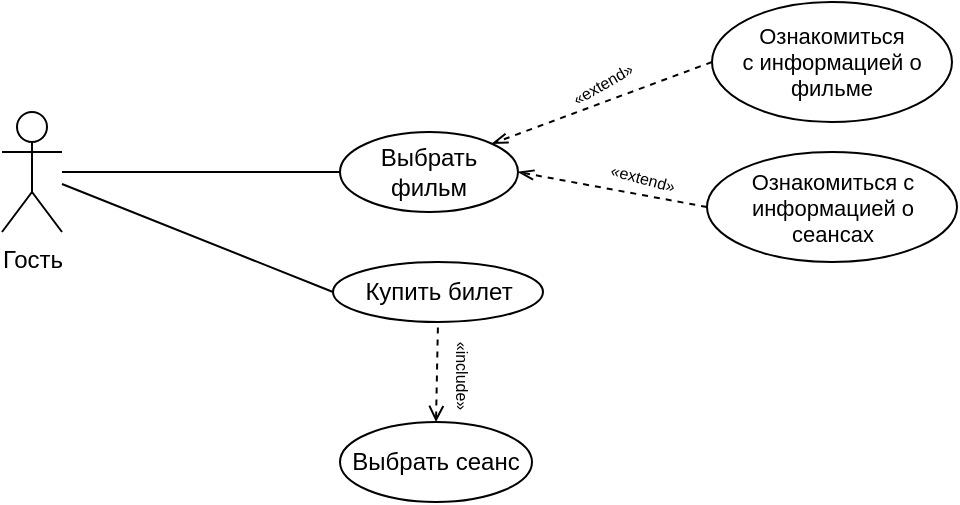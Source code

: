 <mxfile version="24.8.6" pages="3">
  <diagram name="Собственный кинотеатр" id="rnaNZMnlfwjxVZvryFjj">
    <mxGraphModel dx="1687" dy="918" grid="1" gridSize="10" guides="1" tooltips="1" connect="1" arrows="1" fold="1" page="1" pageScale="1" pageWidth="827" pageHeight="1169" math="0" shadow="0">
      <root>
        <mxCell id="f3-Gvlm2Z2FciO2JjJAF-0" />
        <mxCell id="f3-Gvlm2Z2FciO2JjJAF-1" parent="f3-Gvlm2Z2FciO2JjJAF-0" />
        <mxCell id="f3-Gvlm2Z2FciO2JjJAF-2" value="Гость" style="shape=umlActor;verticalLabelPosition=bottom;verticalAlign=top;html=1;" parent="f3-Gvlm2Z2FciO2JjJAF-1" vertex="1">
          <mxGeometry x="190" y="465" width="30" height="60" as="geometry" />
        </mxCell>
        <mxCell id="f3-Gvlm2Z2FciO2JjJAF-4" value="Купить билет" style="ellipse;whiteSpace=wrap;html=1;fontSize=12;" parent="f3-Gvlm2Z2FciO2JjJAF-1" vertex="1">
          <mxGeometry x="355.5" y="540" width="105" height="30" as="geometry" />
        </mxCell>
        <mxCell id="f3-Gvlm2Z2FciO2JjJAF-6" value="Выбрать фильм" style="ellipse;whiteSpace=wrap;html=1;" parent="f3-Gvlm2Z2FciO2JjJAF-1" vertex="1">
          <mxGeometry x="359" y="475" width="89" height="40" as="geometry" />
        </mxCell>
        <mxCell id="f3-Gvlm2Z2FciO2JjJAF-8" value="Ознакомиться с информацией о сеансах" style="ellipse;whiteSpace=wrap;html=1;fontSize=11;spacing=2;" parent="f3-Gvlm2Z2FciO2JjJAF-1" vertex="1">
          <mxGeometry x="542.5" y="485" width="125" height="55" as="geometry" />
        </mxCell>
        <mxCell id="f3-Gvlm2Z2FciO2JjJAF-9" value="&lt;div style=&quot;font-size: 11px;&quot;&gt;Ознакомиться&lt;/div&gt;&lt;div style=&quot;font-size: 11px;&quot;&gt;с информацией о фильме&lt;/div&gt;" style="ellipse;whiteSpace=wrap;html=1;fontSize=11;" parent="f3-Gvlm2Z2FciO2JjJAF-1" vertex="1">
          <mxGeometry x="545" y="410" width="120" height="60" as="geometry" />
        </mxCell>
        <mxCell id="f3-Gvlm2Z2FciO2JjJAF-11" value="Выбрать сеанс" style="ellipse;whiteSpace=wrap;html=1;" parent="f3-Gvlm2Z2FciO2JjJAF-1" vertex="1">
          <mxGeometry x="359" y="620" width="96" height="40" as="geometry" />
        </mxCell>
        <mxCell id="f3-Gvlm2Z2FciO2JjJAF-14" value="" style="endArrow=none;html=1;rounded=0;entryX=0;entryY=0.5;entryDx=0;entryDy=0;" parent="f3-Gvlm2Z2FciO2JjJAF-1" source="f3-Gvlm2Z2FciO2JjJAF-2" target="f3-Gvlm2Z2FciO2JjJAF-6" edge="1">
          <mxGeometry width="50" height="50" relative="1" as="geometry">
            <mxPoint x="270" y="530" as="sourcePoint" />
            <mxPoint x="420" y="560" as="targetPoint" />
          </mxGeometry>
        </mxCell>
        <mxCell id="f3-Gvlm2Z2FciO2JjJAF-15" value="" style="endArrow=none;html=1;rounded=0;entryX=0;entryY=0.5;entryDx=0;entryDy=0;" parent="f3-Gvlm2Z2FciO2JjJAF-1" source="f3-Gvlm2Z2FciO2JjJAF-2" target="f3-Gvlm2Z2FciO2JjJAF-4" edge="1">
          <mxGeometry width="50" height="50" relative="1" as="geometry">
            <mxPoint x="370" y="610" as="sourcePoint" />
            <mxPoint x="420" y="560" as="targetPoint" />
          </mxGeometry>
        </mxCell>
        <mxCell id="f3-Gvlm2Z2FciO2JjJAF-16" value="" style="endArrow=none;dashed=1;html=1;rounded=0;entryX=0.5;entryY=1;entryDx=0;entryDy=0;exitX=0.5;exitY=0;exitDx=0;exitDy=0;startArrow=open;startFill=0;" parent="f3-Gvlm2Z2FciO2JjJAF-1" source="f3-Gvlm2Z2FciO2JjJAF-11" target="f3-Gvlm2Z2FciO2JjJAF-4" edge="1">
          <mxGeometry width="50" height="50" relative="1" as="geometry">
            <mxPoint x="370" y="610" as="sourcePoint" />
            <mxPoint x="420" y="560" as="targetPoint" />
          </mxGeometry>
        </mxCell>
        <mxCell id="f3-Gvlm2Z2FciO2JjJAF-23" value="" style="endArrow=openThin;dashed=1;html=1;rounded=0;entryX=1;entryY=0.5;entryDx=0;entryDy=0;exitX=0;exitY=0.5;exitDx=0;exitDy=0;endFill=0;" parent="f3-Gvlm2Z2FciO2JjJAF-1" source="f3-Gvlm2Z2FciO2JjJAF-8" target="f3-Gvlm2Z2FciO2JjJAF-6" edge="1">
          <mxGeometry width="50" height="50" relative="1" as="geometry">
            <mxPoint x="553" y="510" as="sourcePoint" />
            <mxPoint x="466" y="460" as="targetPoint" />
          </mxGeometry>
        </mxCell>
        <mxCell id="f3-Gvlm2Z2FciO2JjJAF-24" value="" style="endArrow=openThin;dashed=1;html=1;rounded=0;entryX=1;entryY=0;entryDx=0;entryDy=0;exitX=0;exitY=0.5;exitDx=0;exitDy=0;startArrow=none;startFill=0;endFill=0;" parent="f3-Gvlm2Z2FciO2JjJAF-1" source="f3-Gvlm2Z2FciO2JjJAF-9" target="f3-Gvlm2Z2FciO2JjJAF-6" edge="1">
          <mxGeometry width="50" height="50" relative="1" as="geometry">
            <mxPoint x="555" y="450" as="sourcePoint" />
            <mxPoint x="451" y="439" as="targetPoint" />
          </mxGeometry>
        </mxCell>
        <mxCell id="f3-Gvlm2Z2FciO2JjJAF-29" value="«extend»" style="edgeLabel;html=1;align=center;verticalAlign=middle;resizable=0;points=[];rotation=-30;fontSize=8;" parent="f3-Gvlm2Z2FciO2JjJAF-1" vertex="1" connectable="0">
          <mxGeometry x="489.998" y="450.995" as="geometry" />
        </mxCell>
        <mxCell id="f3-Gvlm2Z2FciO2JjJAF-30" value="«extend»" style="edgeLabel;html=1;align=center;verticalAlign=middle;resizable=0;points=[];rotation=15;fontSize=8;" parent="f3-Gvlm2Z2FciO2JjJAF-1" vertex="1" connectable="0">
          <mxGeometry x="509.998" y="497.995" as="geometry" />
        </mxCell>
        <mxCell id="f3-Gvlm2Z2FciO2JjJAF-31" value="«include»" style="edgeLabel;html=1;align=center;verticalAlign=middle;resizable=0;points=[];rotation=90;fontSize=8;" parent="f3-Gvlm2Z2FciO2JjJAF-1" vertex="1" connectable="0">
          <mxGeometry x="419.998" y="595.995" as="geometry" />
        </mxCell>
      </root>
    </mxGraphModel>
  </diagram>
  <diagram name="Goodwin Cinema" id="iWJ-1zaKSu3Ji1PHFZBb">
    <mxGraphModel dx="683" dy="364" grid="1" gridSize="10" guides="1" tooltips="1" connect="1" arrows="1" fold="1" page="1" pageScale="1" pageWidth="827" pageHeight="1169" math="0" shadow="0">
      <root>
        <mxCell id="qbEH_GYG9Mnh0emsTHKD-0" />
        <mxCell id="qbEH_GYG9Mnh0emsTHKD-1" parent="qbEH_GYG9Mnh0emsTHKD-0" />
        <mxCell id="qbEH_GYG9Mnh0emsTHKD-2" value="Гость" style="shape=umlActor;verticalLabelPosition=bottom;verticalAlign=top;html=1;" vertex="1" parent="qbEH_GYG9Mnh0emsTHKD-1">
          <mxGeometry x="190" y="465" width="30" height="60" as="geometry" />
        </mxCell>
        <mxCell id="qbEH_GYG9Mnh0emsTHKD-3" value="&lt;div&gt;Клиент&lt;/div&gt;&lt;div&gt;(зарегистрированный&lt;/div&gt;&lt;div&gt;пользователь)&lt;/div&gt;" style="shape=umlActor;verticalLabelPosition=bottom;verticalAlign=top;html=1;" vertex="1" parent="qbEH_GYG9Mnh0emsTHKD-1">
          <mxGeometry x="190" y="595" width="30" height="60" as="geometry" />
        </mxCell>
        <mxCell id="qbEH_GYG9Mnh0emsTHKD-4" value="Оплатить билет" style="ellipse;whiteSpace=wrap;html=1;fontSize=12;" vertex="1" parent="qbEH_GYG9Mnh0emsTHKD-1">
          <mxGeometry x="351" y="600" width="105" height="30" as="geometry" />
        </mxCell>
        <mxCell id="qbEH_GYG9Mnh0emsTHKD-5" value="Сделать предзаказ" style="ellipse;whiteSpace=wrap;html=1;" vertex="1" parent="qbEH_GYG9Mnh0emsTHKD-1">
          <mxGeometry x="540" y="602.5" width="127.5" height="35" as="geometry" />
        </mxCell>
        <mxCell id="qbEH_GYG9Mnh0emsTHKD-6" value="Найти фильм" style="ellipse;whiteSpace=wrap;html=1;" vertex="1" parent="qbEH_GYG9Mnh0emsTHKD-1">
          <mxGeometry x="359" y="515" width="89" height="40" as="geometry" />
        </mxCell>
        <mxCell id="qbEH_GYG9Mnh0emsTHKD-7" value="Оценить рейтинг" style="ellipse;whiteSpace=wrap;html=1;" vertex="1" parent="qbEH_GYG9Mnh0emsTHKD-1">
          <mxGeometry x="550" y="530" width="110" height="30" as="geometry" />
        </mxCell>
        <mxCell id="qbEH_GYG9Mnh0emsTHKD-8" value="Прочитать рецензии" style="ellipse;whiteSpace=wrap;html=1;fontSize=11;spacing=2;" vertex="1" parent="qbEH_GYG9Mnh0emsTHKD-1">
          <mxGeometry x="542.5" y="485" width="125" height="30" as="geometry" />
        </mxCell>
        <mxCell id="qbEH_GYG9Mnh0emsTHKD-9" value="&lt;div style=&quot;font-size: 11px;&quot;&gt;Ознакомиться&lt;/div&gt;&lt;div style=&quot;font-size: 11px;&quot;&gt;с отзывами пользователей&lt;/div&gt;" style="ellipse;whiteSpace=wrap;html=1;fontSize=11;" vertex="1" parent="qbEH_GYG9Mnh0emsTHKD-1">
          <mxGeometry x="545" y="410" width="120" height="60" as="geometry" />
        </mxCell>
        <mxCell id="qbEH_GYG9Mnh0emsTHKD-10" value="&lt;div style=&quot;font-size: 11px;&quot;&gt;Просмотреть информацию&lt;/div&gt;&lt;div style=&quot;font-size: 11px;&quot;&gt;о фильме&lt;/div&gt;" style="ellipse;whiteSpace=wrap;html=1;fontSize=11;" vertex="1" parent="qbEH_GYG9Mnh0emsTHKD-1">
          <mxGeometry x="351" y="420" width="105" height="60" as="geometry" />
        </mxCell>
        <mxCell id="qbEH_GYG9Mnh0emsTHKD-11" value="Выбрать сеанс" style="ellipse;whiteSpace=wrap;html=1;" vertex="1" parent="qbEH_GYG9Mnh0emsTHKD-1">
          <mxGeometry x="355.5" y="670" width="96" height="40" as="geometry" />
        </mxCell>
        <mxCell id="qbEH_GYG9Mnh0emsTHKD-12" value="" style="endArrow=block;html=1;rounded=0;endFill=0;" edge="1" parent="qbEH_GYG9Mnh0emsTHKD-1">
          <mxGeometry width="50" height="50" relative="1" as="geometry">
            <mxPoint x="205" y="590" as="sourcePoint" />
            <mxPoint x="205" y="550" as="targetPoint" />
          </mxGeometry>
        </mxCell>
        <mxCell id="qbEH_GYG9Mnh0emsTHKD-13" value="" style="endArrow=none;html=1;rounded=0;exitX=0;exitY=0.5;exitDx=0;exitDy=0;" edge="1" parent="qbEH_GYG9Mnh0emsTHKD-1" source="qbEH_GYG9Mnh0emsTHKD-10" target="qbEH_GYG9Mnh0emsTHKD-2">
          <mxGeometry width="50" height="50" relative="1" as="geometry">
            <mxPoint x="370" y="610" as="sourcePoint" />
            <mxPoint x="420" y="560" as="targetPoint" />
          </mxGeometry>
        </mxCell>
        <mxCell id="qbEH_GYG9Mnh0emsTHKD-14" value="" style="endArrow=none;html=1;rounded=0;entryX=0;entryY=0.5;entryDx=0;entryDy=0;" edge="1" parent="qbEH_GYG9Mnh0emsTHKD-1" source="qbEH_GYG9Mnh0emsTHKD-2" target="qbEH_GYG9Mnh0emsTHKD-6">
          <mxGeometry width="50" height="50" relative="1" as="geometry">
            <mxPoint x="270" y="530" as="sourcePoint" />
            <mxPoint x="420" y="560" as="targetPoint" />
          </mxGeometry>
        </mxCell>
        <mxCell id="qbEH_GYG9Mnh0emsTHKD-15" value="" style="endArrow=none;html=1;rounded=0;entryX=0;entryY=0.5;entryDx=0;entryDy=0;" edge="1" parent="qbEH_GYG9Mnh0emsTHKD-1" source="qbEH_GYG9Mnh0emsTHKD-2" target="qbEH_GYG9Mnh0emsTHKD-4">
          <mxGeometry width="50" height="50" relative="1" as="geometry">
            <mxPoint x="370" y="610" as="sourcePoint" />
            <mxPoint x="420" y="560" as="targetPoint" />
          </mxGeometry>
        </mxCell>
        <mxCell id="qbEH_GYG9Mnh0emsTHKD-16" value="" style="endArrow=none;dashed=1;html=1;rounded=0;entryX=0.5;entryY=1;entryDx=0;entryDy=0;exitX=0.5;exitY=0;exitDx=0;exitDy=0;startArrow=open;startFill=0;" edge="1" parent="qbEH_GYG9Mnh0emsTHKD-1" source="qbEH_GYG9Mnh0emsTHKD-11" target="qbEH_GYG9Mnh0emsTHKD-4">
          <mxGeometry width="50" height="50" relative="1" as="geometry">
            <mxPoint x="370" y="610" as="sourcePoint" />
            <mxPoint x="420" y="560" as="targetPoint" />
          </mxGeometry>
        </mxCell>
        <mxCell id="qbEH_GYG9Mnh0emsTHKD-17" value="" style="endArrow=open;dashed=1;rounded=0;entryX=1;entryY=0.5;entryDx=0;entryDy=0;exitX=0;exitY=0.5;exitDx=0;exitDy=0;startArrow=none;startFill=0;endFill=0;html=1;" edge="1" parent="qbEH_GYG9Mnh0emsTHKD-1" source="qbEH_GYG9Mnh0emsTHKD-5" target="qbEH_GYG9Mnh0emsTHKD-4">
          <mxGeometry width="50" height="50" relative="1" as="geometry">
            <mxPoint x="414" y="680" as="sourcePoint" />
            <mxPoint x="414" y="640" as="targetPoint" />
          </mxGeometry>
        </mxCell>
        <mxCell id="qbEH_GYG9Mnh0emsTHKD-18" value="«extend»" style="edgeLabel;html=1;align=center;verticalAlign=middle;resizable=0;points=[];rotation=5;fontSize=8;" vertex="1" connectable="0" parent="qbEH_GYG9Mnh0emsTHKD-17">
          <mxGeometry x="0.046" y="1" relative="1" as="geometry">
            <mxPoint x="6" y="-9" as="offset" />
          </mxGeometry>
        </mxCell>
        <mxCell id="qbEH_GYG9Mnh0emsTHKD-19" value="" style="endArrow=openThin;dashed=1;html=1;rounded=0;entryX=1;entryY=0;entryDx=0;entryDy=0;exitX=0;exitY=0.5;exitDx=0;exitDy=0;startArrow=none;startFill=0;endFill=0;" edge="1" parent="qbEH_GYG9Mnh0emsTHKD-1" source="qbEH_GYG9Mnh0emsTHKD-9" target="qbEH_GYG9Mnh0emsTHKD-10">
          <mxGeometry width="50" height="50" relative="1" as="geometry">
            <mxPoint x="535.5" y="502.5" as="sourcePoint" />
            <mxPoint x="451.5" y="497.5" as="targetPoint" />
          </mxGeometry>
        </mxCell>
        <mxCell id="qbEH_GYG9Mnh0emsTHKD-20" value="" style="endArrow=openThin;dashed=1;html=1;rounded=0;entryX=1;entryY=0.5;entryDx=0;entryDy=0;exitX=0;exitY=0.5;exitDx=0;exitDy=0;endFill=0;" edge="1" parent="qbEH_GYG9Mnh0emsTHKD-1" source="qbEH_GYG9Mnh0emsTHKD-8" target="qbEH_GYG9Mnh0emsTHKD-10">
          <mxGeometry width="50" height="50" relative="1" as="geometry">
            <mxPoint x="555" y="450" as="sourcePoint" />
            <mxPoint x="466" y="460" as="targetPoint" />
          </mxGeometry>
        </mxCell>
        <mxCell id="qbEH_GYG9Mnh0emsTHKD-21" value="" style="endArrow=openThin;dashed=1;html=1;rounded=0;entryX=1;entryY=1;entryDx=0;entryDy=0;exitX=0;exitY=0.5;exitDx=0;exitDy=0;endFill=0;" edge="1" parent="qbEH_GYG9Mnh0emsTHKD-1" source="qbEH_GYG9Mnh0emsTHKD-7" target="qbEH_GYG9Mnh0emsTHKD-10">
          <mxGeometry width="50" height="50" relative="1" as="geometry">
            <mxPoint x="553" y="510" as="sourcePoint" />
            <mxPoint x="466" y="460" as="targetPoint" />
          </mxGeometry>
        </mxCell>
        <mxCell id="qbEH_GYG9Mnh0emsTHKD-22" value="" style="endArrow=openThin;dashed=1;html=1;rounded=0;exitX=0;exitY=0.5;exitDx=0;exitDy=0;endFill=0;entryX=1;entryY=1;entryDx=0;entryDy=0;" edge="1" parent="qbEH_GYG9Mnh0emsTHKD-1" source="qbEH_GYG9Mnh0emsTHKD-7" target="qbEH_GYG9Mnh0emsTHKD-6">
          <mxGeometry width="50" height="50" relative="1" as="geometry">
            <mxPoint x="560" y="555" as="sourcePoint" />
            <mxPoint x="460" y="570" as="targetPoint" />
          </mxGeometry>
        </mxCell>
        <mxCell id="qbEH_GYG9Mnh0emsTHKD-23" value="" style="endArrow=openThin;dashed=1;html=1;rounded=0;entryX=1;entryY=0.5;entryDx=0;entryDy=0;exitX=0;exitY=0.5;exitDx=0;exitDy=0;endFill=0;" edge="1" parent="qbEH_GYG9Mnh0emsTHKD-1" source="qbEH_GYG9Mnh0emsTHKD-8" target="qbEH_GYG9Mnh0emsTHKD-6">
          <mxGeometry width="50" height="50" relative="1" as="geometry">
            <mxPoint x="553" y="510" as="sourcePoint" />
            <mxPoint x="466" y="460" as="targetPoint" />
          </mxGeometry>
        </mxCell>
        <mxCell id="qbEH_GYG9Mnh0emsTHKD-24" value="" style="endArrow=openThin;dashed=1;html=1;rounded=0;entryX=1;entryY=0;entryDx=0;entryDy=0;exitX=0;exitY=0.5;exitDx=0;exitDy=0;startArrow=none;startFill=0;endFill=0;" edge="1" parent="qbEH_GYG9Mnh0emsTHKD-1" source="qbEH_GYG9Mnh0emsTHKD-9" target="qbEH_GYG9Mnh0emsTHKD-6">
          <mxGeometry width="50" height="50" relative="1" as="geometry">
            <mxPoint x="555" y="450" as="sourcePoint" />
            <mxPoint x="451" y="439" as="targetPoint" />
          </mxGeometry>
        </mxCell>
        <mxCell id="qbEH_GYG9Mnh0emsTHKD-25" value="«extend»" style="edgeLabel;html=1;align=center;verticalAlign=middle;resizable=0;points=[];rotation=5;fontSize=8;" vertex="1" connectable="0" parent="qbEH_GYG9Mnh0emsTHKD-1">
          <mxGeometry x="497.998" y="426.995" as="geometry" />
        </mxCell>
        <mxCell id="qbEH_GYG9Mnh0emsTHKD-26" value="«extend»" style="edgeLabel;html=1;align=center;verticalAlign=middle;resizable=0;points=[];rotation=355;fontSize=8;" vertex="1" connectable="0" parent="qbEH_GYG9Mnh0emsTHKD-1">
          <mxGeometry x="499.998" y="551.995" as="geometry" />
        </mxCell>
        <mxCell id="qbEH_GYG9Mnh0emsTHKD-27" value="«extend»" style="edgeLabel;html=1;align=center;verticalAlign=middle;resizable=0;points=[];rotation=30;fontSize=8;" vertex="1" connectable="0" parent="qbEH_GYG9Mnh0emsTHKD-1">
          <mxGeometry x="480.998" y="454.995" as="geometry" />
        </mxCell>
        <mxCell id="qbEH_GYG9Mnh0emsTHKD-28" value="«extend»" style="edgeLabel;html=1;align=center;verticalAlign=middle;resizable=0;points=[];rotation=30;fontSize=8;" vertex="1" connectable="0" parent="qbEH_GYG9Mnh0emsTHKD-1">
          <mxGeometry x="465.998" y="478.995" as="geometry">
            <mxPoint x="-3.232" y="-1.598" as="offset" />
          </mxGeometry>
        </mxCell>
        <mxCell id="qbEH_GYG9Mnh0emsTHKD-29" value="«extend»" style="edgeLabel;html=1;align=center;verticalAlign=middle;resizable=0;points=[];rotation=320;fontSize=8;" vertex="1" connectable="0" parent="qbEH_GYG9Mnh0emsTHKD-1">
          <mxGeometry x="449.498" y="500.995" as="geometry" />
        </mxCell>
        <mxCell id="qbEH_GYG9Mnh0emsTHKD-30" value="«extend»" style="edgeLabel;html=1;align=center;verticalAlign=middle;resizable=0;points=[];rotation=340;fontSize=8;" vertex="1" connectable="0" parent="qbEH_GYG9Mnh0emsTHKD-1">
          <mxGeometry x="468.998" y="518.995" as="geometry" />
        </mxCell>
        <mxCell id="qbEH_GYG9Mnh0emsTHKD-31" value="«include»" style="edgeLabel;html=1;align=center;verticalAlign=middle;resizable=0;points=[];rotation=90;fontSize=8;" vertex="1" connectable="0" parent="qbEH_GYG9Mnh0emsTHKD-1">
          <mxGeometry x="412.998" y="647.995" as="geometry" />
        </mxCell>
      </root>
    </mxGraphModel>
  </diagram>
  <diagram name="Fakel" id="J5MovJHjWMtqBHR7f5Ix">
    <mxGraphModel dx="683" dy="364" grid="1" gridSize="10" guides="1" tooltips="1" connect="1" arrows="1" fold="1" page="1" pageScale="1" pageWidth="827" pageHeight="1169" math="0" shadow="0">
      <root>
        <mxCell id="PKpnp_iKhnU0a8_UWCfo-0" />
        <mxCell id="PKpnp_iKhnU0a8_UWCfo-1" parent="PKpnp_iKhnU0a8_UWCfo-0" />
        <mxCell id="PKpnp_iKhnU0a8_UWCfo-2" value="Гость" style="shape=umlActor;verticalLabelPosition=bottom;verticalAlign=top;html=1;" vertex="1" parent="PKpnp_iKhnU0a8_UWCfo-1">
          <mxGeometry x="190" y="465" width="30" height="60" as="geometry" />
        </mxCell>
        <mxCell id="PKpnp_iKhnU0a8_UWCfo-3" value="&lt;div&gt;Клиент&lt;/div&gt;&lt;div&gt;(зарегистрированный&lt;/div&gt;&lt;div&gt;пользователь)&lt;/div&gt;" style="shape=umlActor;verticalLabelPosition=bottom;verticalAlign=top;html=1;" vertex="1" parent="PKpnp_iKhnU0a8_UWCfo-1">
          <mxGeometry x="190" y="595" width="30" height="60" as="geometry" />
        </mxCell>
        <mxCell id="PKpnp_iKhnU0a8_UWCfo-4" value="Оплатить билет" style="ellipse;whiteSpace=wrap;html=1;fontSize=12;" vertex="1" parent="PKpnp_iKhnU0a8_UWCfo-1">
          <mxGeometry x="351" y="600" width="105" height="30" as="geometry" />
        </mxCell>
        <mxCell id="PKpnp_iKhnU0a8_UWCfo-5" value="Сделать предзаказ" style="ellipse;whiteSpace=wrap;html=1;" vertex="1" parent="PKpnp_iKhnU0a8_UWCfo-1">
          <mxGeometry x="540" y="602.5" width="127.5" height="35" as="geometry" />
        </mxCell>
        <mxCell id="PKpnp_iKhnU0a8_UWCfo-6" value="Найти фильм" style="ellipse;whiteSpace=wrap;html=1;" vertex="1" parent="PKpnp_iKhnU0a8_UWCfo-1">
          <mxGeometry x="359" y="515" width="89" height="40" as="geometry" />
        </mxCell>
        <mxCell id="PKpnp_iKhnU0a8_UWCfo-7" value="Оценить рейтинг" style="ellipse;whiteSpace=wrap;html=1;" vertex="1" parent="PKpnp_iKhnU0a8_UWCfo-1">
          <mxGeometry x="550" y="530" width="110" height="30" as="geometry" />
        </mxCell>
        <mxCell id="PKpnp_iKhnU0a8_UWCfo-8" value="Прочитать рецензии" style="ellipse;whiteSpace=wrap;html=1;fontSize=11;spacing=2;" vertex="1" parent="PKpnp_iKhnU0a8_UWCfo-1">
          <mxGeometry x="542.5" y="485" width="125" height="30" as="geometry" />
        </mxCell>
        <mxCell id="PKpnp_iKhnU0a8_UWCfo-9" value="&lt;div style=&quot;font-size: 11px;&quot;&gt;Ознакомиться&lt;/div&gt;&lt;div style=&quot;font-size: 11px;&quot;&gt;с отзывами пользователей&lt;/div&gt;" style="ellipse;whiteSpace=wrap;html=1;fontSize=11;" vertex="1" parent="PKpnp_iKhnU0a8_UWCfo-1">
          <mxGeometry x="545" y="410" width="120" height="60" as="geometry" />
        </mxCell>
        <mxCell id="PKpnp_iKhnU0a8_UWCfo-10" value="&lt;div style=&quot;font-size: 11px;&quot;&gt;Просмотреть информацию&lt;/div&gt;&lt;div style=&quot;font-size: 11px;&quot;&gt;о фильме&lt;/div&gt;" style="ellipse;whiteSpace=wrap;html=1;fontSize=11;" vertex="1" parent="PKpnp_iKhnU0a8_UWCfo-1">
          <mxGeometry x="351" y="420" width="105" height="60" as="geometry" />
        </mxCell>
        <mxCell id="PKpnp_iKhnU0a8_UWCfo-11" value="Выбрать сеанс" style="ellipse;whiteSpace=wrap;html=1;" vertex="1" parent="PKpnp_iKhnU0a8_UWCfo-1">
          <mxGeometry x="355.5" y="670" width="96" height="40" as="geometry" />
        </mxCell>
        <mxCell id="PKpnp_iKhnU0a8_UWCfo-12" value="" style="endArrow=block;html=1;rounded=0;endFill=0;" edge="1" parent="PKpnp_iKhnU0a8_UWCfo-1">
          <mxGeometry width="50" height="50" relative="1" as="geometry">
            <mxPoint x="205" y="590" as="sourcePoint" />
            <mxPoint x="205" y="550" as="targetPoint" />
          </mxGeometry>
        </mxCell>
        <mxCell id="PKpnp_iKhnU0a8_UWCfo-13" value="" style="endArrow=none;html=1;rounded=0;exitX=0;exitY=0.5;exitDx=0;exitDy=0;" edge="1" parent="PKpnp_iKhnU0a8_UWCfo-1" source="PKpnp_iKhnU0a8_UWCfo-10" target="PKpnp_iKhnU0a8_UWCfo-2">
          <mxGeometry width="50" height="50" relative="1" as="geometry">
            <mxPoint x="370" y="610" as="sourcePoint" />
            <mxPoint x="420" y="560" as="targetPoint" />
          </mxGeometry>
        </mxCell>
        <mxCell id="PKpnp_iKhnU0a8_UWCfo-14" value="" style="endArrow=none;html=1;rounded=0;entryX=0;entryY=0.5;entryDx=0;entryDy=0;" edge="1" parent="PKpnp_iKhnU0a8_UWCfo-1" source="PKpnp_iKhnU0a8_UWCfo-2" target="PKpnp_iKhnU0a8_UWCfo-6">
          <mxGeometry width="50" height="50" relative="1" as="geometry">
            <mxPoint x="270" y="530" as="sourcePoint" />
            <mxPoint x="420" y="560" as="targetPoint" />
          </mxGeometry>
        </mxCell>
        <mxCell id="PKpnp_iKhnU0a8_UWCfo-15" value="" style="endArrow=none;html=1;rounded=0;entryX=0;entryY=0.5;entryDx=0;entryDy=0;" edge="1" parent="PKpnp_iKhnU0a8_UWCfo-1" source="PKpnp_iKhnU0a8_UWCfo-2" target="PKpnp_iKhnU0a8_UWCfo-4">
          <mxGeometry width="50" height="50" relative="1" as="geometry">
            <mxPoint x="370" y="610" as="sourcePoint" />
            <mxPoint x="420" y="560" as="targetPoint" />
          </mxGeometry>
        </mxCell>
        <mxCell id="PKpnp_iKhnU0a8_UWCfo-16" value="" style="endArrow=none;dashed=1;html=1;rounded=0;entryX=0.5;entryY=1;entryDx=0;entryDy=0;exitX=0.5;exitY=0;exitDx=0;exitDy=0;startArrow=open;startFill=0;" edge="1" parent="PKpnp_iKhnU0a8_UWCfo-1" source="PKpnp_iKhnU0a8_UWCfo-11" target="PKpnp_iKhnU0a8_UWCfo-4">
          <mxGeometry width="50" height="50" relative="1" as="geometry">
            <mxPoint x="370" y="610" as="sourcePoint" />
            <mxPoint x="420" y="560" as="targetPoint" />
          </mxGeometry>
        </mxCell>
        <mxCell id="PKpnp_iKhnU0a8_UWCfo-17" value="" style="endArrow=open;dashed=1;rounded=0;entryX=1;entryY=0.5;entryDx=0;entryDy=0;exitX=0;exitY=0.5;exitDx=0;exitDy=0;startArrow=none;startFill=0;endFill=0;html=1;" edge="1" parent="PKpnp_iKhnU0a8_UWCfo-1" source="PKpnp_iKhnU0a8_UWCfo-5" target="PKpnp_iKhnU0a8_UWCfo-4">
          <mxGeometry width="50" height="50" relative="1" as="geometry">
            <mxPoint x="414" y="680" as="sourcePoint" />
            <mxPoint x="414" y="640" as="targetPoint" />
          </mxGeometry>
        </mxCell>
        <mxCell id="PKpnp_iKhnU0a8_UWCfo-18" value="«extend»" style="edgeLabel;html=1;align=center;verticalAlign=middle;resizable=0;points=[];rotation=5;fontSize=8;" vertex="1" connectable="0" parent="PKpnp_iKhnU0a8_UWCfo-17">
          <mxGeometry x="0.046" y="1" relative="1" as="geometry">
            <mxPoint x="6" y="-9" as="offset" />
          </mxGeometry>
        </mxCell>
        <mxCell id="PKpnp_iKhnU0a8_UWCfo-19" value="" style="endArrow=openThin;dashed=1;html=1;rounded=0;entryX=1;entryY=0;entryDx=0;entryDy=0;exitX=0;exitY=0.5;exitDx=0;exitDy=0;startArrow=none;startFill=0;endFill=0;" edge="1" parent="PKpnp_iKhnU0a8_UWCfo-1" source="PKpnp_iKhnU0a8_UWCfo-9" target="PKpnp_iKhnU0a8_UWCfo-10">
          <mxGeometry width="50" height="50" relative="1" as="geometry">
            <mxPoint x="535.5" y="502.5" as="sourcePoint" />
            <mxPoint x="451.5" y="497.5" as="targetPoint" />
          </mxGeometry>
        </mxCell>
        <mxCell id="PKpnp_iKhnU0a8_UWCfo-20" value="" style="endArrow=openThin;dashed=1;html=1;rounded=0;entryX=1;entryY=0.5;entryDx=0;entryDy=0;exitX=0;exitY=0.5;exitDx=0;exitDy=0;endFill=0;" edge="1" parent="PKpnp_iKhnU0a8_UWCfo-1" source="PKpnp_iKhnU0a8_UWCfo-8" target="PKpnp_iKhnU0a8_UWCfo-10">
          <mxGeometry width="50" height="50" relative="1" as="geometry">
            <mxPoint x="555" y="450" as="sourcePoint" />
            <mxPoint x="466" y="460" as="targetPoint" />
          </mxGeometry>
        </mxCell>
        <mxCell id="PKpnp_iKhnU0a8_UWCfo-21" value="" style="endArrow=openThin;dashed=1;html=1;rounded=0;entryX=1;entryY=1;entryDx=0;entryDy=0;exitX=0;exitY=0.5;exitDx=0;exitDy=0;endFill=0;" edge="1" parent="PKpnp_iKhnU0a8_UWCfo-1" source="PKpnp_iKhnU0a8_UWCfo-7" target="PKpnp_iKhnU0a8_UWCfo-10">
          <mxGeometry width="50" height="50" relative="1" as="geometry">
            <mxPoint x="553" y="510" as="sourcePoint" />
            <mxPoint x="466" y="460" as="targetPoint" />
          </mxGeometry>
        </mxCell>
        <mxCell id="PKpnp_iKhnU0a8_UWCfo-22" value="" style="endArrow=openThin;dashed=1;html=1;rounded=0;exitX=0;exitY=0.5;exitDx=0;exitDy=0;endFill=0;entryX=1;entryY=1;entryDx=0;entryDy=0;" edge="1" parent="PKpnp_iKhnU0a8_UWCfo-1" source="PKpnp_iKhnU0a8_UWCfo-7" target="PKpnp_iKhnU0a8_UWCfo-6">
          <mxGeometry width="50" height="50" relative="1" as="geometry">
            <mxPoint x="560" y="555" as="sourcePoint" />
            <mxPoint x="460" y="570" as="targetPoint" />
          </mxGeometry>
        </mxCell>
        <mxCell id="PKpnp_iKhnU0a8_UWCfo-23" value="" style="endArrow=openThin;dashed=1;html=1;rounded=0;entryX=1;entryY=0.5;entryDx=0;entryDy=0;exitX=0;exitY=0.5;exitDx=0;exitDy=0;endFill=0;" edge="1" parent="PKpnp_iKhnU0a8_UWCfo-1" source="PKpnp_iKhnU0a8_UWCfo-8" target="PKpnp_iKhnU0a8_UWCfo-6">
          <mxGeometry width="50" height="50" relative="1" as="geometry">
            <mxPoint x="553" y="510" as="sourcePoint" />
            <mxPoint x="466" y="460" as="targetPoint" />
          </mxGeometry>
        </mxCell>
        <mxCell id="PKpnp_iKhnU0a8_UWCfo-24" value="" style="endArrow=openThin;dashed=1;html=1;rounded=0;entryX=1;entryY=0;entryDx=0;entryDy=0;exitX=0;exitY=0.5;exitDx=0;exitDy=0;startArrow=none;startFill=0;endFill=0;" edge="1" parent="PKpnp_iKhnU0a8_UWCfo-1" source="PKpnp_iKhnU0a8_UWCfo-9" target="PKpnp_iKhnU0a8_UWCfo-6">
          <mxGeometry width="50" height="50" relative="1" as="geometry">
            <mxPoint x="555" y="450" as="sourcePoint" />
            <mxPoint x="451" y="439" as="targetPoint" />
          </mxGeometry>
        </mxCell>
        <mxCell id="PKpnp_iKhnU0a8_UWCfo-25" value="«extend»" style="edgeLabel;html=1;align=center;verticalAlign=middle;resizable=0;points=[];rotation=5;fontSize=8;" vertex="1" connectable="0" parent="PKpnp_iKhnU0a8_UWCfo-1">
          <mxGeometry x="497.998" y="426.995" as="geometry" />
        </mxCell>
        <mxCell id="PKpnp_iKhnU0a8_UWCfo-26" value="«extend»" style="edgeLabel;html=1;align=center;verticalAlign=middle;resizable=0;points=[];rotation=355;fontSize=8;" vertex="1" connectable="0" parent="PKpnp_iKhnU0a8_UWCfo-1">
          <mxGeometry x="499.998" y="551.995" as="geometry" />
        </mxCell>
        <mxCell id="PKpnp_iKhnU0a8_UWCfo-27" value="«extend»" style="edgeLabel;html=1;align=center;verticalAlign=middle;resizable=0;points=[];rotation=30;fontSize=8;" vertex="1" connectable="0" parent="PKpnp_iKhnU0a8_UWCfo-1">
          <mxGeometry x="480.998" y="454.995" as="geometry" />
        </mxCell>
        <mxCell id="PKpnp_iKhnU0a8_UWCfo-28" value="«extend»" style="edgeLabel;html=1;align=center;verticalAlign=middle;resizable=0;points=[];rotation=30;fontSize=8;" vertex="1" connectable="0" parent="PKpnp_iKhnU0a8_UWCfo-1">
          <mxGeometry x="465.998" y="478.995" as="geometry">
            <mxPoint x="-3.232" y="-1.598" as="offset" />
          </mxGeometry>
        </mxCell>
        <mxCell id="PKpnp_iKhnU0a8_UWCfo-29" value="«extend»" style="edgeLabel;html=1;align=center;verticalAlign=middle;resizable=0;points=[];rotation=320;fontSize=8;" vertex="1" connectable="0" parent="PKpnp_iKhnU0a8_UWCfo-1">
          <mxGeometry x="449.498" y="500.995" as="geometry" />
        </mxCell>
        <mxCell id="PKpnp_iKhnU0a8_UWCfo-30" value="«extend»" style="edgeLabel;html=1;align=center;verticalAlign=middle;resizable=0;points=[];rotation=340;fontSize=8;" vertex="1" connectable="0" parent="PKpnp_iKhnU0a8_UWCfo-1">
          <mxGeometry x="468.998" y="518.995" as="geometry" />
        </mxCell>
        <mxCell id="PKpnp_iKhnU0a8_UWCfo-31" value="«include»" style="edgeLabel;html=1;align=center;verticalAlign=middle;resizable=0;points=[];rotation=90;fontSize=8;" vertex="1" connectable="0" parent="PKpnp_iKhnU0a8_UWCfo-1">
          <mxGeometry x="412.998" y="647.995" as="geometry" />
        </mxCell>
      </root>
    </mxGraphModel>
  </diagram>
</mxfile>
